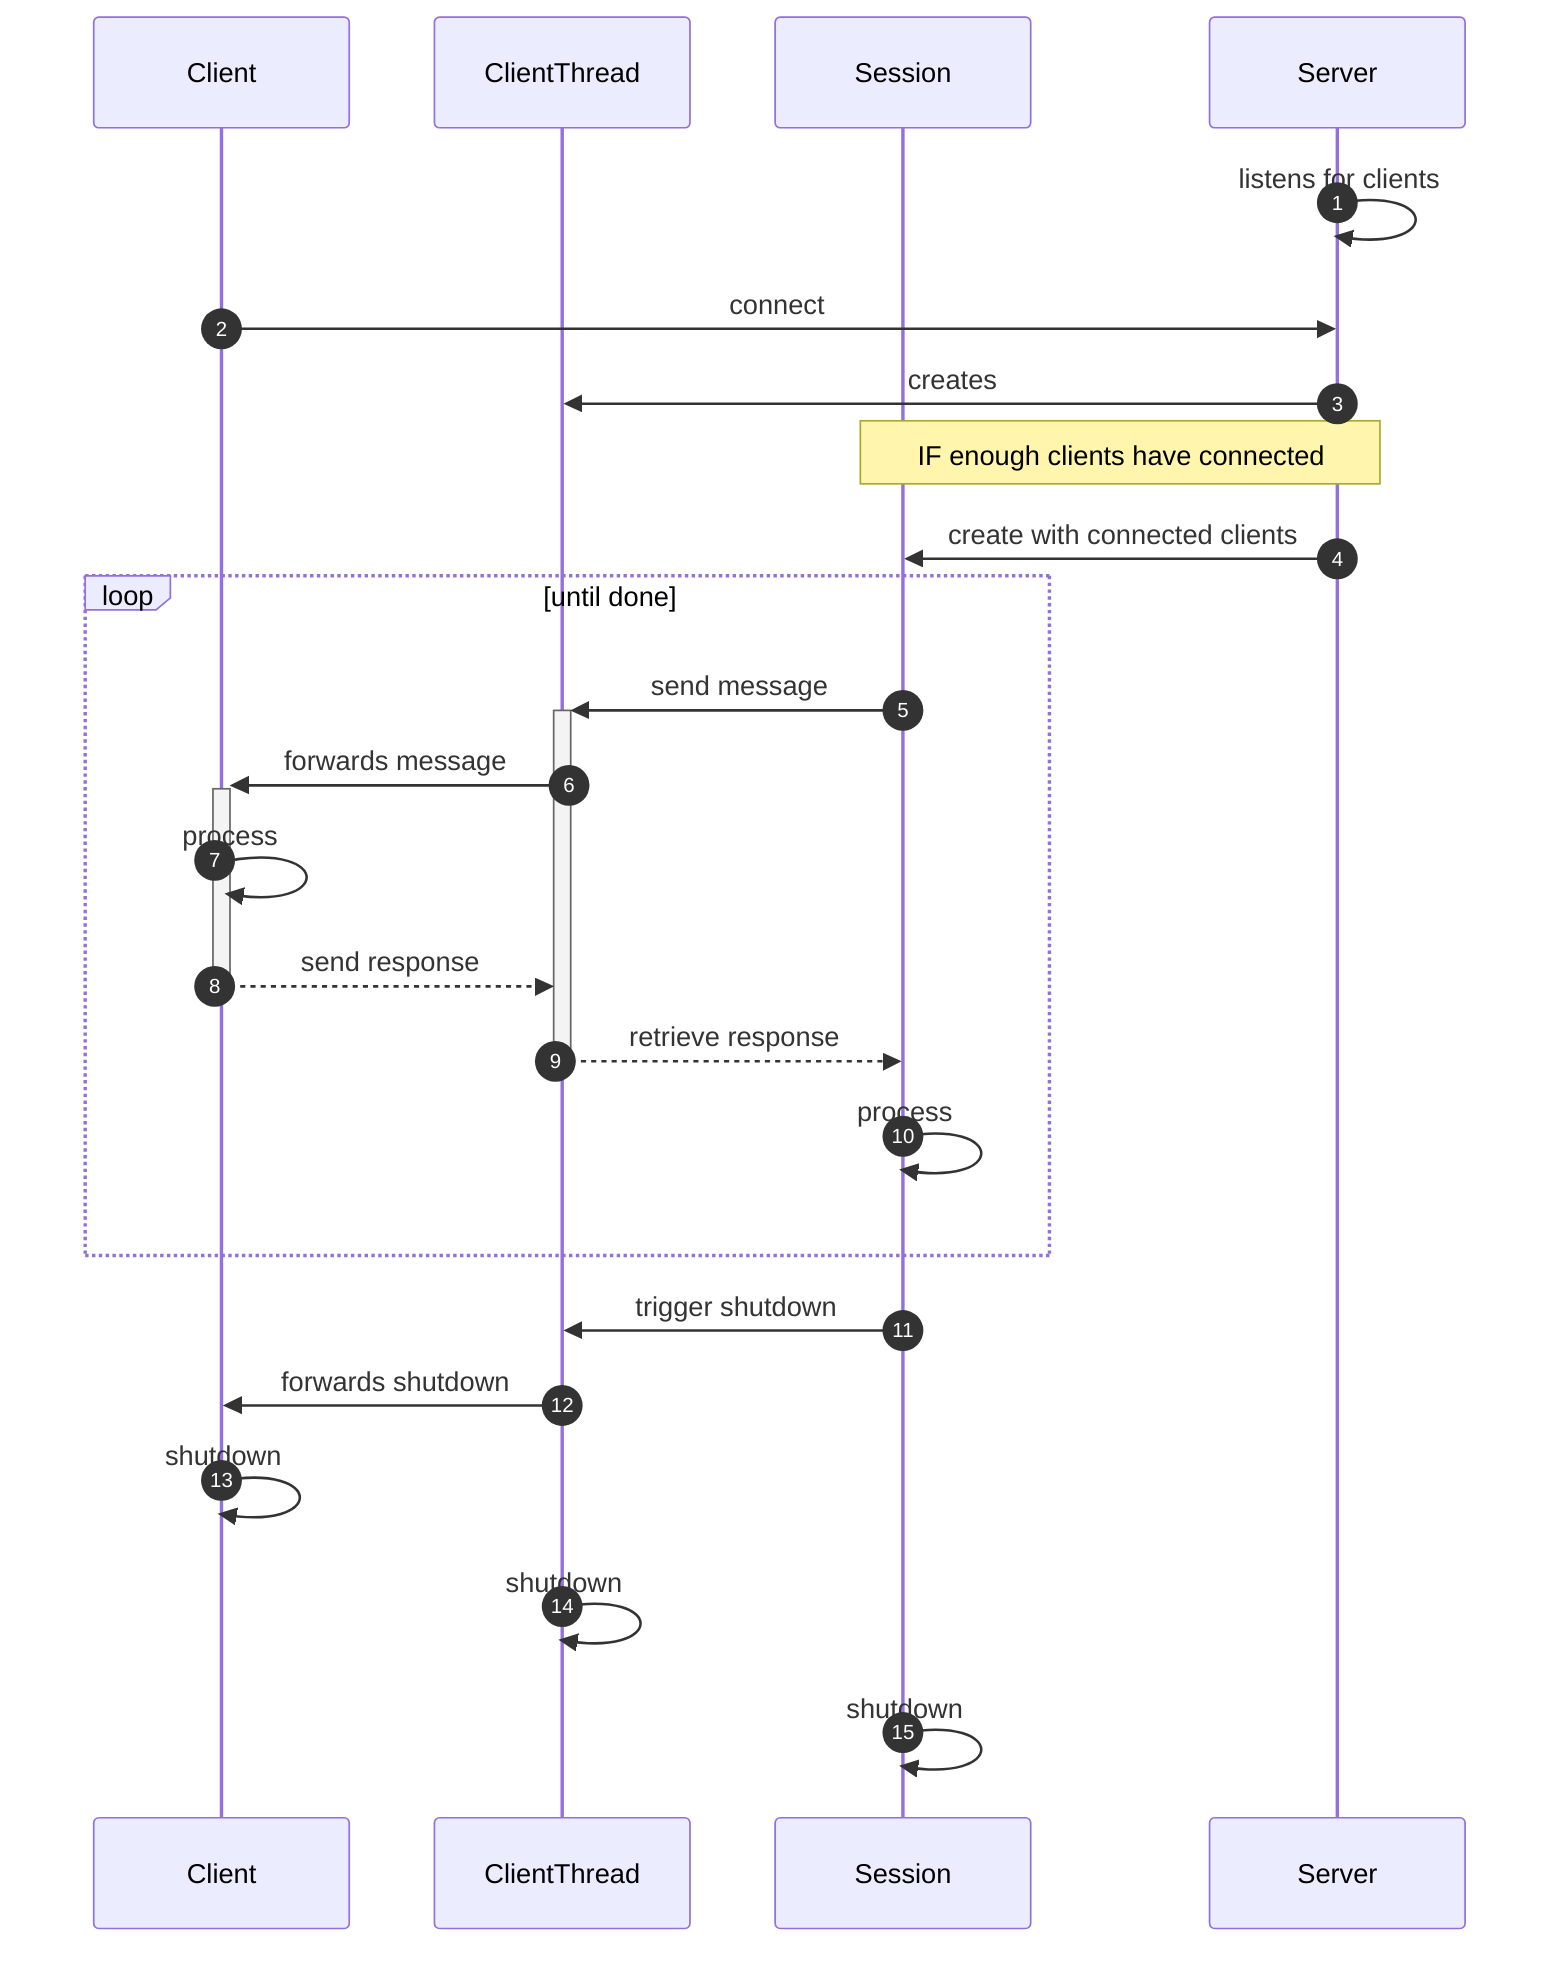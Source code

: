 sequenceDiagram
	autonumber
	participant Client
	participant ClientThread
  participant Session
	participant Server
	Server ->> Server: listens for clients
	Client ->> Server: connect
	Server ->> ClientThread: creates
	Note over Server, Session: IF enough clients have connected
	Server ->> Session: create with connected clients
	loop until done
		Session ->>+ ClientThread: send message
		ClientThread ->>+ Client: forwards message
		Client->> Client: process
		Client -->>- ClientThread: send response
		ClientThread -->>- Session: retrieve response
		Session ->> Session: process
	end
	Session ->> ClientThread: trigger shutdown
	ClientThread ->> Client: forwards shutdown
	Client ->> Client: shutdown
	ClientThread ->> ClientThread: shutdown
	Session ->> Session: shutdown